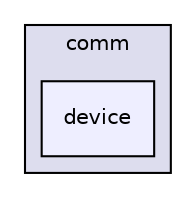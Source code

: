 digraph "core/include/simo/comm/device" {
  compound=true
  node [ fontsize="10", fontname="Helvetica"];
  edge [ labelfontsize="10", labelfontname="Helvetica"];
  subgraph clusterdir_7be650b33193ecdab0ba581ffef38697 {
    graph [ bgcolor="#ddddee", pencolor="black", label="comm" fontname="Helvetica", fontsize="10", URL="dir_7be650b33193ecdab0ba581ffef38697.html"]
  dir_f174e91673c4a130c0e8bd336bd701db [shape=box, label="device", style="filled", fillcolor="#eeeeff", pencolor="black", URL="dir_f174e91673c4a130c0e8bd336bd701db.html"];
  }
}
